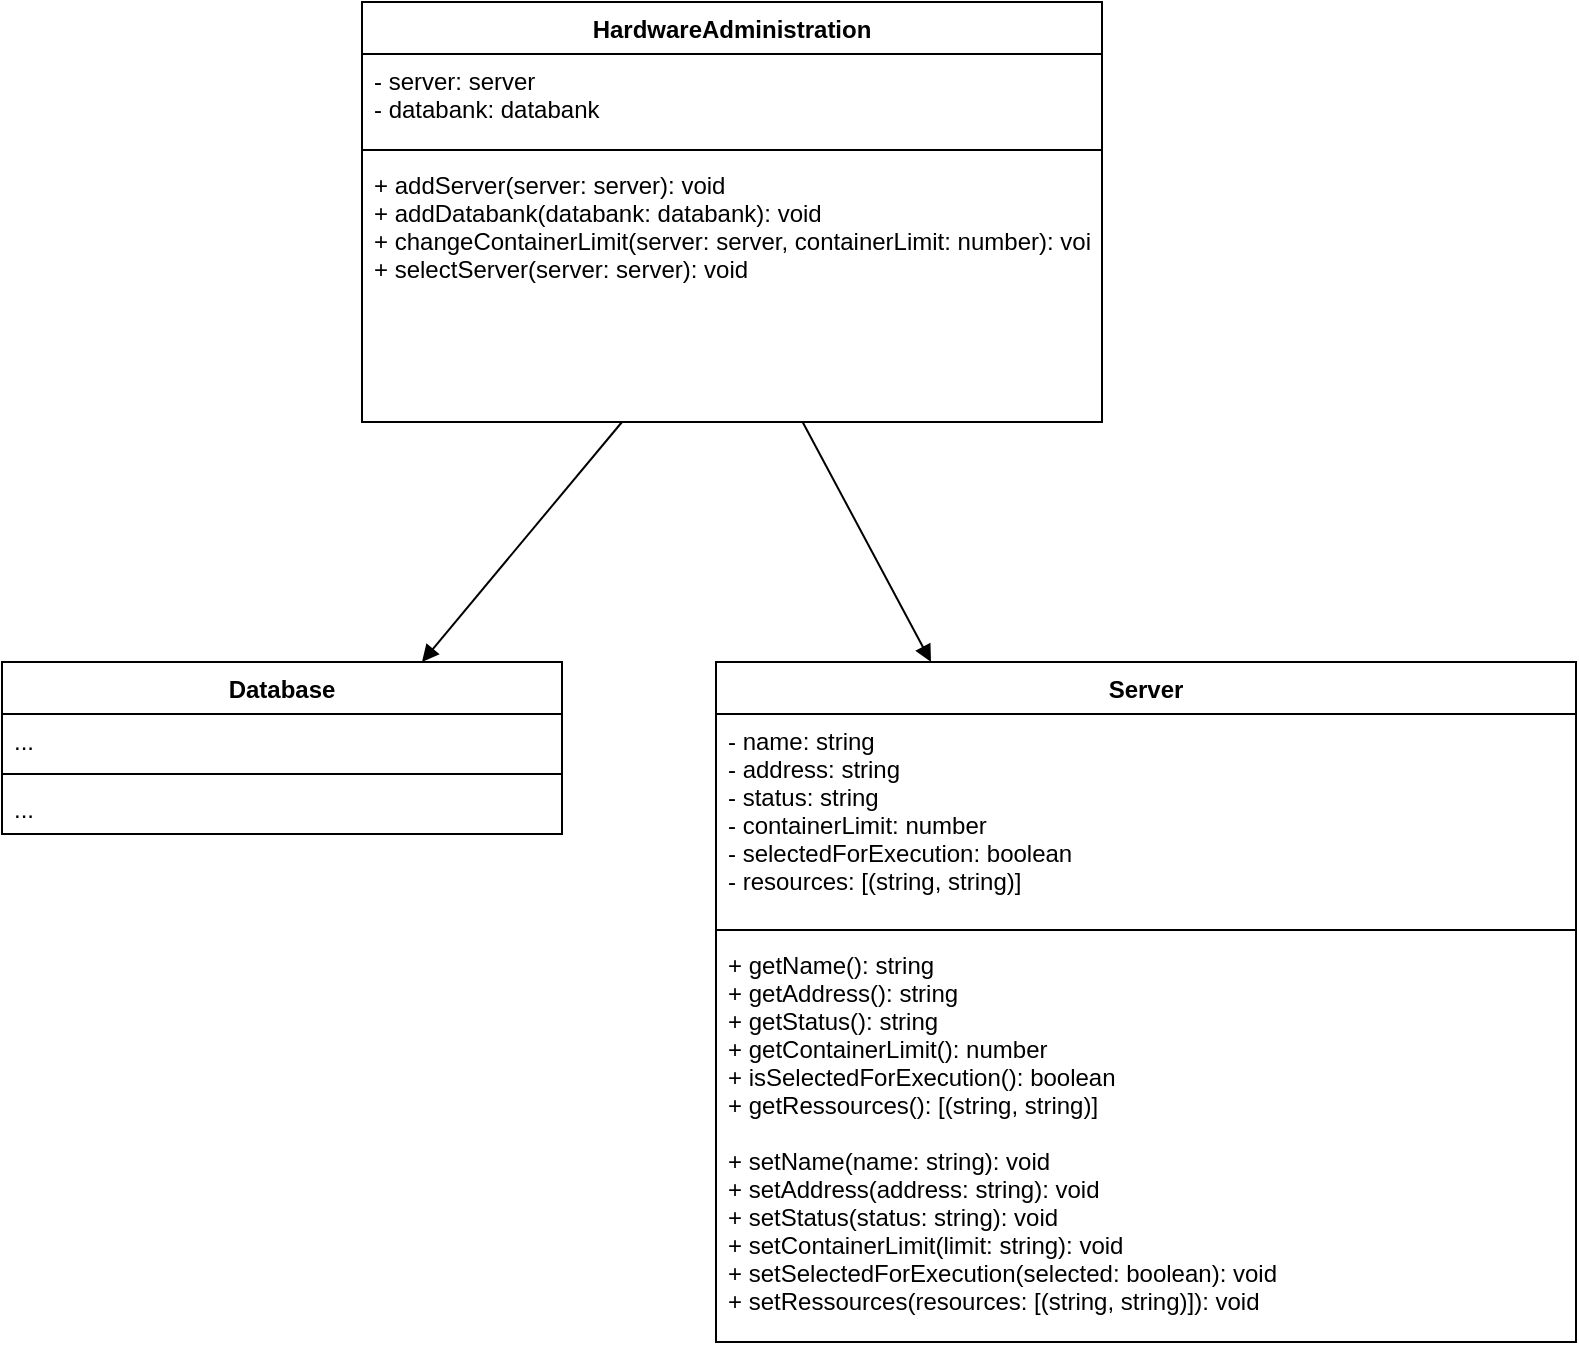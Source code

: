 <mxfile version="15.9.4" type="device"><diagram id="lnCVhy_hyzfTZ4Mn_sfZ" name="Page-1"><mxGraphModel dx="1589" dy="868" grid="1" gridSize="10" guides="1" tooltips="1" connect="1" arrows="1" fold="1" page="1" pageScale="1" pageWidth="827" pageHeight="1169" math="0" shadow="0"><root><mxCell id="0"/><mxCell id="1" parent="0"/><mxCell id="bX1JwAIBeAdAWPjOvoHk-1" value="HardwareAdministration" style="swimlane;fontStyle=1;align=center;verticalAlign=top;childLayout=stackLayout;horizontal=1;startSize=26;horizontalStack=0;resizeParent=1;resizeParentMax=0;resizeLast=0;collapsible=1;marginBottom=0;" vertex="1" parent="1"><mxGeometry x="220" y="150" width="370" height="210" as="geometry"/></mxCell><mxCell id="bX1JwAIBeAdAWPjOvoHk-2" value="- server: server&#10;- databank: databank" style="text;strokeColor=none;fillColor=none;align=left;verticalAlign=top;spacingLeft=4;spacingRight=4;overflow=hidden;rotatable=0;points=[[0,0.5],[1,0.5]];portConstraint=eastwest;" vertex="1" parent="bX1JwAIBeAdAWPjOvoHk-1"><mxGeometry y="26" width="370" height="44" as="geometry"/></mxCell><mxCell id="bX1JwAIBeAdAWPjOvoHk-3" value="" style="line;strokeWidth=1;fillColor=none;align=left;verticalAlign=middle;spacingTop=-1;spacingLeft=3;spacingRight=3;rotatable=0;labelPosition=right;points=[];portConstraint=eastwest;" vertex="1" parent="bX1JwAIBeAdAWPjOvoHk-1"><mxGeometry y="70" width="370" height="8" as="geometry"/></mxCell><mxCell id="bX1JwAIBeAdAWPjOvoHk-4" value="+ addServer(server: server): void&#10;+ addDatabank(databank: databank): void&#10;+ changeContainerLimit(server: server, containerLimit: number): void&#10;+ selectServer(server: server): void&#10;&#10;" style="text;strokeColor=none;fillColor=none;align=left;verticalAlign=top;spacingLeft=4;spacingRight=4;overflow=hidden;rotatable=0;points=[[0,0.5],[1,0.5]];portConstraint=eastwest;" vertex="1" parent="bX1JwAIBeAdAWPjOvoHk-1"><mxGeometry y="78" width="370" height="132" as="geometry"/></mxCell><mxCell id="bX1JwAIBeAdAWPjOvoHk-6" value="Server" style="swimlane;fontStyle=1;align=center;verticalAlign=top;childLayout=stackLayout;horizontal=1;startSize=26;horizontalStack=0;resizeParent=1;resizeParentMax=0;resizeLast=0;collapsible=1;marginBottom=0;" vertex="1" parent="1"><mxGeometry x="397" y="480" width="430" height="340" as="geometry"/></mxCell><mxCell id="bX1JwAIBeAdAWPjOvoHk-7" value="- name: string&#10;- address: string&#10;- status: string&#10;- containerLimit: number&#10;- selectedForExecution: boolean&#10;- resources: [(string, string)]" style="text;strokeColor=none;fillColor=none;align=left;verticalAlign=top;spacingLeft=4;spacingRight=4;overflow=hidden;rotatable=0;points=[[0,0.5],[1,0.5]];portConstraint=eastwest;" vertex="1" parent="bX1JwAIBeAdAWPjOvoHk-6"><mxGeometry y="26" width="430" height="104" as="geometry"/></mxCell><mxCell id="bX1JwAIBeAdAWPjOvoHk-8" value="" style="line;strokeWidth=1;fillColor=none;align=left;verticalAlign=middle;spacingTop=-1;spacingLeft=3;spacingRight=3;rotatable=0;labelPosition=right;points=[];portConstraint=eastwest;" vertex="1" parent="bX1JwAIBeAdAWPjOvoHk-6"><mxGeometry y="130" width="430" height="8" as="geometry"/></mxCell><mxCell id="bX1JwAIBeAdAWPjOvoHk-9" value="+ getName(): string&#10;+ getAddress(): string&#10;+ getStatus(): string&#10;+ getContainerLimit(): number&#10;+ isSelectedForExecution(): boolean&#10;+ getRessources(): [(string, string)]&#10;&#10;+ setName(name: string): void&#10;+ setAddress(address: string): void&#10;+ setStatus(status: string): void&#10;+ setContainerLimit(limit: string): void&#10;+ setSelectedForExecution(selected: boolean): void&#10;+ setRessources(resources: [(string, string)]): void" style="text;strokeColor=none;fillColor=none;align=left;verticalAlign=top;spacingLeft=4;spacingRight=4;overflow=hidden;rotatable=0;points=[[0,0.5],[1,0.5]];portConstraint=eastwest;" vertex="1" parent="bX1JwAIBeAdAWPjOvoHk-6"><mxGeometry y="138" width="430" height="202" as="geometry"/></mxCell><mxCell id="bX1JwAIBeAdAWPjOvoHk-10" value="Database" style="swimlane;fontStyle=1;align=center;verticalAlign=top;childLayout=stackLayout;horizontal=1;startSize=26;horizontalStack=0;resizeParent=1;resizeParentMax=0;resizeLast=0;collapsible=1;marginBottom=0;" vertex="1" parent="1"><mxGeometry x="40" y="480" width="280" height="86" as="geometry"/></mxCell><mxCell id="bX1JwAIBeAdAWPjOvoHk-11" value="..." style="text;strokeColor=none;fillColor=none;align=left;verticalAlign=top;spacingLeft=4;spacingRight=4;overflow=hidden;rotatable=0;points=[[0,0.5],[1,0.5]];portConstraint=eastwest;" vertex="1" parent="bX1JwAIBeAdAWPjOvoHk-10"><mxGeometry y="26" width="280" height="26" as="geometry"/></mxCell><mxCell id="bX1JwAIBeAdAWPjOvoHk-12" value="" style="line;strokeWidth=1;fillColor=none;align=left;verticalAlign=middle;spacingTop=-1;spacingLeft=3;spacingRight=3;rotatable=0;labelPosition=right;points=[];portConstraint=eastwest;" vertex="1" parent="bX1JwAIBeAdAWPjOvoHk-10"><mxGeometry y="52" width="280" height="8" as="geometry"/></mxCell><mxCell id="bX1JwAIBeAdAWPjOvoHk-13" value="..." style="text;strokeColor=none;fillColor=none;align=left;verticalAlign=top;spacingLeft=4;spacingRight=4;overflow=hidden;rotatable=0;points=[[0,0.5],[1,0.5]];portConstraint=eastwest;" vertex="1" parent="bX1JwAIBeAdAWPjOvoHk-10"><mxGeometry y="60" width="280" height="26" as="geometry"/></mxCell><mxCell id="bX1JwAIBeAdAWPjOvoHk-14" value="" style="html=1;verticalAlign=bottom;endArrow=block;rounded=0;entryX=0.25;entryY=0;entryDx=0;entryDy=0;" edge="1" parent="1" source="bX1JwAIBeAdAWPjOvoHk-4" target="bX1JwAIBeAdAWPjOvoHk-6"><mxGeometry width="80" relative="1" as="geometry"><mxPoint x="505" y="360" as="sourcePoint"/><mxPoint x="550" y="410" as="targetPoint"/></mxGeometry></mxCell><mxCell id="bX1JwAIBeAdAWPjOvoHk-15" value="" style="html=1;verticalAlign=bottom;endArrow=block;rounded=0;entryX=0.75;entryY=0;entryDx=0;entryDy=0;" edge="1" parent="1" source="bX1JwAIBeAdAWPjOvoHk-4" target="bX1JwAIBeAdAWPjOvoHk-10"><mxGeometry x="-1" y="273" width="80" relative="1" as="geometry"><mxPoint x="500" y="550" as="sourcePoint"/><mxPoint x="580" y="550" as="targetPoint"/><mxPoint x="-240" y="143" as="offset"/></mxGeometry></mxCell></root></mxGraphModel></diagram></mxfile>